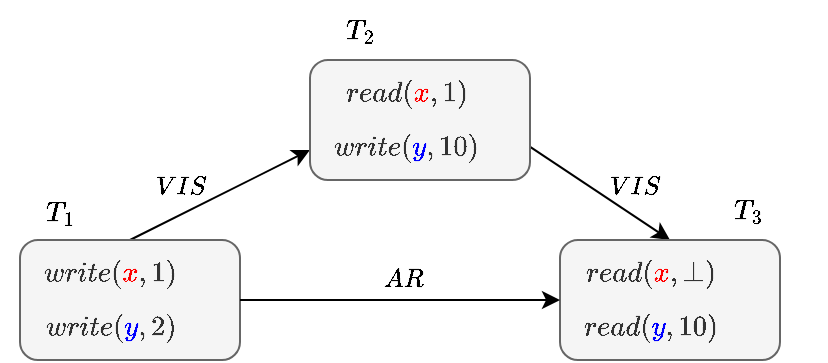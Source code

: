 <mxfile version="26.1.1" pages="4">
  <diagram name="Page-1" id="KLkaHieApgXp6CN8Wqc0">
    <mxGraphModel dx="500" dy="393" grid="1" gridSize="10" guides="1" tooltips="1" connect="1" arrows="1" fold="1" page="1" pageScale="1" pageWidth="1600" pageHeight="900" math="1" shadow="0">
      <root>
        <mxCell id="0" />
        <mxCell id="1" parent="0" />
        <mxCell id="gH2aDhsVP3nrWGN1S9OE-4" value="" style="endArrow=classic;html=1;rounded=0;exitX=0.5;exitY=0;exitDx=0;exitDy=0;entryX=0;entryY=0.75;entryDx=0;entryDy=0;" parent="1" source="gH2aDhsVP3nrWGN1S9OE-13" target="gH2aDhsVP3nrWGN1S9OE-12" edge="1">
          <mxGeometry width="50" height="50" relative="1" as="geometry">
            <mxPoint x="800" y="440" as="sourcePoint" />
            <mxPoint x="838.75" y="410" as="targetPoint" />
          </mxGeometry>
        </mxCell>
        <mxCell id="gH2aDhsVP3nrWGN1S9OE-5" value="$$VIS$$" style="edgeLabel;html=1;align=center;verticalAlign=middle;resizable=0;points=[];labelBackgroundColor=none;" parent="gH2aDhsVP3nrWGN1S9OE-4" vertex="1" connectable="0">
          <mxGeometry x="0.204" y="2" relative="1" as="geometry">
            <mxPoint x="-28" y="2" as="offset" />
          </mxGeometry>
        </mxCell>
        <mxCell id="gH2aDhsVP3nrWGN1S9OE-10" value="" style="endArrow=classic;html=1;rounded=0;entryX=0.5;entryY=0;entryDx=0;entryDy=0;exitX=0.994;exitY=0.715;exitDx=0;exitDy=0;exitPerimeter=0;" parent="1" source="gH2aDhsVP3nrWGN1S9OE-12" target="gH2aDhsVP3nrWGN1S9OE-14" edge="1">
          <mxGeometry width="50" height="50" relative="1" as="geometry">
            <mxPoint x="940" y="410" as="sourcePoint" />
            <mxPoint x="1015" y="465" as="targetPoint" />
          </mxGeometry>
        </mxCell>
        <mxCell id="gH2aDhsVP3nrWGN1S9OE-11" value="$$VIS$$" style="edgeLabel;html=1;align=center;verticalAlign=middle;resizable=0;points=[];labelBackgroundColor=none;" parent="gH2aDhsVP3nrWGN1S9OE-10" vertex="1" connectable="0">
          <mxGeometry x="0.204" y="2" relative="1" as="geometry">
            <mxPoint x="9" y="-7" as="offset" />
          </mxGeometry>
        </mxCell>
        <mxCell id="gH2aDhsVP3nrWGN1S9OE-12" value="&lt;div&gt;&lt;div&gt;&lt;div&gt;$$read(\textcolor{red}{x},1)$$&lt;/div&gt;&lt;div&gt;$$write(\textcolor{blue}{y},10)$$&lt;/div&gt;&lt;/div&gt;&lt;/div&gt;" style="rounded=1;whiteSpace=wrap;html=1;fillColor=#f5f5f5;fontColor=#333333;strokeColor=#666666;align=left;spacingLeft=10;verticalAlign=middle;labelPosition=center;verticalLabelPosition=middle;" parent="1" vertex="1">
          <mxGeometry x="805" y="350" width="110" height="60" as="geometry" />
        </mxCell>
        <mxCell id="gH2aDhsVP3nrWGN1S9OE-13" value="&lt;div&gt;&lt;div&gt;&lt;div&gt;$$write(\textcolor{red}{x},1)$$&lt;/div&gt;&lt;div&gt;$$write(\textcolor{blue}{y},2)$$&lt;/div&gt;&lt;/div&gt;&lt;/div&gt;" style="rounded=1;whiteSpace=wrap;html=1;fillColor=#f5f5f5;fontColor=#333333;strokeColor=#666666;align=left;spacingLeft=10;" parent="1" vertex="1">
          <mxGeometry x="660" y="440" width="110" height="60" as="geometry" />
        </mxCell>
        <mxCell id="gH2aDhsVP3nrWGN1S9OE-14" value="&lt;div&gt;&lt;div&gt;&lt;div&gt;$$read(\textcolor{red}{x},\bot)$$&lt;/div&gt;&lt;div&gt;$$read(\textcolor{blue}{y},10)$$&lt;/div&gt;&lt;/div&gt;&lt;/div&gt;" style="rounded=1;whiteSpace=wrap;html=1;fillColor=#f5f5f5;fontColor=#333333;strokeColor=#666666;align=left;spacingLeft=10;" parent="1" vertex="1">
          <mxGeometry x="930" y="440" width="110" height="60" as="geometry" />
        </mxCell>
        <mxCell id="gH2aDhsVP3nrWGN1S9OE-15" value="$$T_2$$" style="text;html=1;align=center;verticalAlign=middle;whiteSpace=wrap;rounded=0;" parent="1" vertex="1">
          <mxGeometry x="800" y="320" width="60" height="30" as="geometry" />
        </mxCell>
        <mxCell id="gH2aDhsVP3nrWGN1S9OE-20" value="$$T_1$$" style="text;html=1;align=center;verticalAlign=middle;whiteSpace=wrap;rounded=0;" parent="1" vertex="1">
          <mxGeometry x="650" y="411" width="60" height="30" as="geometry" />
        </mxCell>
        <mxCell id="gH2aDhsVP3nrWGN1S9OE-21" value="$$T_3$$" style="text;html=1;align=center;verticalAlign=middle;whiteSpace=wrap;rounded=0;" parent="1" vertex="1">
          <mxGeometry x="994" y="410" width="60" height="30" as="geometry" />
        </mxCell>
        <mxCell id="lW4UB1vvPLfYg9i8oHXR-1" value="" style="endArrow=classic;html=1;rounded=1;exitX=1;exitY=0.5;exitDx=0;exitDy=0;entryX=0;entryY=0.5;entryDx=0;entryDy=0;" edge="1" parent="1" source="gH2aDhsVP3nrWGN1S9OE-13" target="gH2aDhsVP3nrWGN1S9OE-14">
          <mxGeometry width="50" height="50" relative="1" as="geometry">
            <mxPoint x="725" y="450" as="sourcePoint" />
            <mxPoint x="815" y="400" as="targetPoint" />
          </mxGeometry>
        </mxCell>
        <mxCell id="lW4UB1vvPLfYg9i8oHXR-2" value="$$AR$$" style="edgeLabel;html=1;align=center;verticalAlign=middle;resizable=0;points=[];labelBackgroundColor=none;" vertex="1" connectable="0" parent="lW4UB1vvPLfYg9i8oHXR-1">
          <mxGeometry x="0.204" y="2" relative="1" as="geometry">
            <mxPoint x="-16" y="-8" as="offset" />
          </mxGeometry>
        </mxCell>
      </root>
    </mxGraphModel>
  </diagram>
  <diagram id="EiFrXKIhPMpHFhT3u-LA" name="SampleHistory">
    <mxGraphModel dx="708" dy="556" grid="1" gridSize="10" guides="1" tooltips="1" connect="1" arrows="1" fold="1" page="1" pageScale="1" pageWidth="1600" pageHeight="900" math="1" shadow="0">
      <root>
        <mxCell id="0" />
        <mxCell id="1" parent="0" />
        <mxCell id="LaGXRIrzLPaLrsmcCEeN-3" value="" style="endArrow=classic;html=1;rounded=0;entryX=0;entryY=0.5;entryDx=0;entryDy=0;exitX=1;exitY=0.5;exitDx=0;exitDy=0;" edge="1" parent="1" source="LaGXRIrzLPaLrsmcCEeN-6" target="LaGXRIrzLPaLrsmcCEeN-15">
          <mxGeometry width="50" height="50" relative="1" as="geometry">
            <mxPoint x="924" y="384" as="sourcePoint" />
            <mxPoint x="1000" y="436.4" as="targetPoint" />
          </mxGeometry>
        </mxCell>
        <mxCell id="LaGXRIrzLPaLrsmcCEeN-4" value="$$VIS$$" style="edgeLabel;html=1;align=center;verticalAlign=middle;resizable=0;points=[];labelBackgroundColor=none;fontSize=9;fontColor=#004C99;" vertex="1" connectable="0" parent="LaGXRIrzLPaLrsmcCEeN-3">
          <mxGeometry x="0.204" y="2" relative="1" as="geometry">
            <mxPoint x="-13" y="-14" as="offset" />
          </mxGeometry>
        </mxCell>
        <mxCell id="LaGXRIrzLPaLrsmcCEeN-6" value="$$T_1$$" style="rounded=1;whiteSpace=wrap;html=1;fillColor=#f5f5f5;fontColor=#333333;strokeColor=#666666;align=center;spacingLeft=0;" vertex="1" parent="1">
          <mxGeometry x="570" y="270" width="40" height="40" as="geometry" />
        </mxCell>
        <mxCell id="LaGXRIrzLPaLrsmcCEeN-11" value="$$T_6$$" style="rounded=1;whiteSpace=wrap;html=1;fillColor=#f5f5f5;fontColor=#333333;strokeColor=#666666;align=center;spacingLeft=0;" vertex="1" parent="1">
          <mxGeometry x="790" y="300" width="40" height="40" as="geometry" />
        </mxCell>
        <mxCell id="LaGXRIrzLPaLrsmcCEeN-13" value="$$T_3$$" style="rounded=1;whiteSpace=wrap;html=1;fillColor=#f5f5f5;fontColor=#333333;strokeColor=#666666;align=center;spacingLeft=0;" vertex="1" parent="1">
          <mxGeometry x="660" y="330" width="40" height="40" as="geometry" />
        </mxCell>
        <mxCell id="LaGXRIrzLPaLrsmcCEeN-14" value="$$T_4$$" style="rounded=1;whiteSpace=wrap;html=1;fillColor=#f5f5f5;fontColor=#333333;strokeColor=#666666;align=center;spacingLeft=0;" vertex="1" parent="1">
          <mxGeometry x="680" y="410" width="40" height="40" as="geometry" />
        </mxCell>
        <mxCell id="LaGXRIrzLPaLrsmcCEeN-15" value="$$T_2$$" style="rounded=1;whiteSpace=wrap;html=1;fillColor=#f5f5f5;fontColor=#333333;strokeColor=#666666;align=center;spacingLeft=0;" vertex="1" parent="1">
          <mxGeometry x="700" y="220" width="40" height="40" as="geometry" />
        </mxCell>
        <mxCell id="LaGXRIrzLPaLrsmcCEeN-16" value="$$T_5$$" style="rounded=1;whiteSpace=wrap;html=1;fillColor=#f5f5f5;fontColor=#333333;strokeColor=#666666;align=center;spacingLeft=0;" vertex="1" parent="1">
          <mxGeometry x="830" y="410" width="40" height="40" as="geometry" />
        </mxCell>
        <mxCell id="LaGXRIrzLPaLrsmcCEeN-21" value="$$T_7$$" style="rounded=1;whiteSpace=wrap;html=1;fillColor=#f5f5f5;fontColor=#333333;strokeColor=#666666;align=center;spacingLeft=0;" vertex="1" parent="1">
          <mxGeometry x="580" y="400" width="40" height="40" as="geometry" />
        </mxCell>
        <mxCell id="LaGXRIrzLPaLrsmcCEeN-22" value="" style="endArrow=classic;html=1;rounded=0;entryX=0.621;entryY=0.017;entryDx=0;entryDy=0;exitX=0.454;exitY=1.044;exitDx=0;exitDy=0;entryPerimeter=0;exitPerimeter=0;curved=1;" edge="1" parent="1" source="LaGXRIrzLPaLrsmcCEeN-15" target="LaGXRIrzLPaLrsmcCEeN-13">
          <mxGeometry width="50" height="50" relative="1" as="geometry">
            <mxPoint x="620" y="300" as="sourcePoint" />
            <mxPoint x="710" y="250" as="targetPoint" />
          </mxGeometry>
        </mxCell>
        <mxCell id="LaGXRIrzLPaLrsmcCEeN-23" value="$$VIS$$" style="edgeLabel;html=1;align=center;verticalAlign=middle;resizable=0;points=[];labelBackgroundColor=none;fontSize=9;fontColor=#004C99;" vertex="1" connectable="0" parent="LaGXRIrzLPaLrsmcCEeN-22">
          <mxGeometry x="0.204" y="2" relative="1" as="geometry">
            <mxPoint x="-13" y="-14" as="offset" />
          </mxGeometry>
        </mxCell>
        <mxCell id="LaGXRIrzLPaLrsmcCEeN-24" value="" style="endArrow=classic;html=1;rounded=0;entryX=0;entryY=0;entryDx=0;entryDy=0;exitX=1;exitY=0.5;exitDx=0;exitDy=0;" edge="1" parent="1" source="LaGXRIrzLPaLrsmcCEeN-15" target="LaGXRIrzLPaLrsmcCEeN-11">
          <mxGeometry width="50" height="50" relative="1" as="geometry">
            <mxPoint x="728" y="272" as="sourcePoint" />
            <mxPoint x="725" y="341" as="targetPoint" />
          </mxGeometry>
        </mxCell>
        <mxCell id="LaGXRIrzLPaLrsmcCEeN-25" value="$$VIS$$" style="edgeLabel;html=1;align=center;verticalAlign=middle;resizable=0;points=[];labelBackgroundColor=none;fontSize=9;fontColor=#004C99;" vertex="1" connectable="0" parent="LaGXRIrzLPaLrsmcCEeN-24">
          <mxGeometry x="0.204" y="2" relative="1" as="geometry">
            <mxPoint x="8" y="-5" as="offset" />
          </mxGeometry>
        </mxCell>
        <mxCell id="LaGXRIrzLPaLrsmcCEeN-26" value="" style="endArrow=classic;html=1;rounded=0;entryX=0.5;entryY=0;entryDx=0;entryDy=0;exitX=0.5;exitY=1;exitDx=0;exitDy=0;" edge="1" parent="1" source="LaGXRIrzLPaLrsmcCEeN-11" target="LaGXRIrzLPaLrsmcCEeN-16">
          <mxGeometry width="50" height="50" relative="1" as="geometry">
            <mxPoint x="748" y="268" as="sourcePoint" />
            <mxPoint x="808" y="321" as="targetPoint" />
          </mxGeometry>
        </mxCell>
        <mxCell id="LaGXRIrzLPaLrsmcCEeN-27" value="$$VIS$$" style="edgeLabel;html=1;align=center;verticalAlign=middle;resizable=0;points=[];labelBackgroundColor=none;fontSize=9;fontColor=#004C99;" vertex="1" connectable="0" parent="LaGXRIrzLPaLrsmcCEeN-26">
          <mxGeometry x="0.204" y="2" relative="1" as="geometry">
            <mxPoint x="-26" y="-11" as="offset" />
          </mxGeometry>
        </mxCell>
        <mxCell id="LaGXRIrzLPaLrsmcCEeN-35" value="" style="endArrow=classic;html=1;rounded=0;entryX=0.5;entryY=0;entryDx=0;entryDy=0;exitX=0.5;exitY=1;exitDx=0;exitDy=0;curved=1;" edge="1" parent="1" source="LaGXRIrzLPaLrsmcCEeN-13" target="LaGXRIrzLPaLrsmcCEeN-14">
          <mxGeometry width="50" height="50" relative="1" as="geometry">
            <mxPoint x="728" y="272" as="sourcePoint" />
            <mxPoint x="675" y="341" as="targetPoint" />
          </mxGeometry>
        </mxCell>
        <mxCell id="LaGXRIrzLPaLrsmcCEeN-36" value="$$VIS$$" style="edgeLabel;html=1;align=center;verticalAlign=middle;resizable=0;points=[];labelBackgroundColor=none;fontSize=9;fontColor=#004C99;" vertex="1" connectable="0" parent="LaGXRIrzLPaLrsmcCEeN-35">
          <mxGeometry x="0.204" y="2" relative="1" as="geometry">
            <mxPoint x="16" y="-14" as="offset" />
          </mxGeometry>
        </mxCell>
        <mxCell id="LaGXRIrzLPaLrsmcCEeN-37" value="" style="endArrow=classic;html=1;rounded=0;entryX=0.5;entryY=0;entryDx=0;entryDy=0;exitX=0.5;exitY=1;exitDx=0;exitDy=0;curved=1;" edge="1" parent="1" source="LaGXRIrzLPaLrsmcCEeN-6" target="LaGXRIrzLPaLrsmcCEeN-21">
          <mxGeometry width="50" height="50" relative="1" as="geometry">
            <mxPoint x="728" y="272" as="sourcePoint" />
            <mxPoint x="675" y="341" as="targetPoint" />
          </mxGeometry>
        </mxCell>
        <mxCell id="LaGXRIrzLPaLrsmcCEeN-38" value="$$VIS$$" style="edgeLabel;html=1;align=center;verticalAlign=middle;resizable=0;points=[];labelBackgroundColor=none;fontSize=9;fontColor=#004C99;" vertex="1" connectable="0" parent="LaGXRIrzLPaLrsmcCEeN-37">
          <mxGeometry x="0.204" y="2" relative="1" as="geometry">
            <mxPoint x="-18" y="-14" as="offset" />
          </mxGeometry>
        </mxCell>
        <mxCell id="LaGXRIrzLPaLrsmcCEeN-39" value="" style="endArrow=classic;html=1;rounded=0;entryX=0.75;entryY=0;entryDx=0;entryDy=0;exitX=0;exitY=1;exitDx=0;exitDy=0;curved=1;" edge="1" parent="1" source="LaGXRIrzLPaLrsmcCEeN-13" target="LaGXRIrzLPaLrsmcCEeN-21">
          <mxGeometry width="50" height="50" relative="1" as="geometry">
            <mxPoint x="670" y="380" as="sourcePoint" />
            <mxPoint x="710" y="420" as="targetPoint" />
          </mxGeometry>
        </mxCell>
        <mxCell id="LaGXRIrzLPaLrsmcCEeN-40" value="$$VIS$$" style="edgeLabel;html=1;align=center;verticalAlign=middle;resizable=0;points=[];labelBackgroundColor=none;fontSize=9;fontColor=#004C99;" vertex="1" connectable="0" parent="LaGXRIrzLPaLrsmcCEeN-39">
          <mxGeometry x="0.204" y="2" relative="1" as="geometry">
            <mxPoint x="-1" y="-20" as="offset" />
          </mxGeometry>
        </mxCell>
        <mxCell id="LaGXRIrzLPaLrsmcCEeN-42" value="$$T_8$$" style="rounded=1;whiteSpace=wrap;html=1;fillColor=#f5f5f5;fontColor=#333333;strokeColor=#666666;align=center;spacingLeft=0;" vertex="1" parent="1">
          <mxGeometry x="860" y="220" width="40" height="40" as="geometry" />
        </mxCell>
        <mxCell id="LaGXRIrzLPaLrsmcCEeN-43" value="" style="endArrow=classic;html=1;rounded=0;curved=1;exitX=0;exitY=1;exitDx=0;exitDy=0;" edge="1" parent="1" source="LaGXRIrzLPaLrsmcCEeN-42">
          <mxGeometry width="50" height="50" relative="1" as="geometry">
            <mxPoint x="900" y="260" as="sourcePoint" />
            <mxPoint x="830" y="300" as="targetPoint" />
          </mxGeometry>
        </mxCell>
        <mxCell id="LaGXRIrzLPaLrsmcCEeN-44" value="$$VIS$$" style="edgeLabel;html=1;align=center;verticalAlign=middle;resizable=0;points=[];labelBackgroundColor=none;fontSize=9;fontColor=#004C99;" vertex="1" connectable="0" parent="LaGXRIrzLPaLrsmcCEeN-43">
          <mxGeometry x="0.204" y="2" relative="1" as="geometry">
            <mxPoint x="-14" y="-15" as="offset" />
          </mxGeometry>
        </mxCell>
        <mxCell id="LaGXRIrzLPaLrsmcCEeN-45" value="" style="endArrow=classic;html=1;rounded=0;entryX=0;entryY=0.5;entryDx=0;entryDy=0;exitX=1;exitY=0.5;exitDx=0;exitDy=0;" edge="1" parent="1" source="LaGXRIrzLPaLrsmcCEeN-15" target="LaGXRIrzLPaLrsmcCEeN-42">
          <mxGeometry width="50" height="50" relative="1" as="geometry">
            <mxPoint x="750" y="250" as="sourcePoint" />
            <mxPoint x="800" y="310" as="targetPoint" />
          </mxGeometry>
        </mxCell>
        <mxCell id="LaGXRIrzLPaLrsmcCEeN-46" value="$$AR$$" style="edgeLabel;html=1;align=center;verticalAlign=middle;resizable=0;points=[];labelBackgroundColor=none;fontSize=9;fontColor=#994C00;" vertex="1" connectable="0" parent="LaGXRIrzLPaLrsmcCEeN-45">
          <mxGeometry x="0.204" y="2" relative="1" as="geometry">
            <mxPoint x="-2" y="-5" as="offset" />
          </mxGeometry>
        </mxCell>
        <mxCell id="LaGXRIrzLPaLrsmcCEeN-47" value="$$T_9$$" style="rounded=1;whiteSpace=wrap;html=1;fillColor=#f5f5f5;fontColor=#333333;strokeColor=#666666;align=center;spacingLeft=0;" vertex="1" parent="1">
          <mxGeometry x="490" y="340" width="40" height="40" as="geometry" />
        </mxCell>
        <mxCell id="LaGXRIrzLPaLrsmcCEeN-50" value="" style="endArrow=classic;html=1;rounded=0;entryX=0;entryY=0;entryDx=0;entryDy=0;exitX=1;exitY=1;exitDx=0;exitDy=0;curved=1;" edge="1" parent="1" source="LaGXRIrzLPaLrsmcCEeN-47" target="LaGXRIrzLPaLrsmcCEeN-21">
          <mxGeometry width="50" height="50" relative="1" as="geometry">
            <mxPoint x="540" y="350" as="sourcePoint" />
            <mxPoint x="580" y="320" as="targetPoint" />
          </mxGeometry>
        </mxCell>
        <mxCell id="LaGXRIrzLPaLrsmcCEeN-51" value="$$VIS$$" style="edgeLabel;html=1;align=center;verticalAlign=middle;resizable=0;points=[];labelBackgroundColor=none;fontSize=9;fontColor=#004C99;" vertex="1" connectable="0" parent="LaGXRIrzLPaLrsmcCEeN-50">
          <mxGeometry x="0.204" y="2" relative="1" as="geometry">
            <mxPoint x="-11" y="-15" as="offset" />
          </mxGeometry>
        </mxCell>
        <mxCell id="LaGXRIrzLPaLrsmcCEeN-52" value="" style="endArrow=classic;html=1;rounded=0;entryX=0;entryY=1;entryDx=0;entryDy=0;exitX=1;exitY=0;exitDx=0;exitDy=0;" edge="1" parent="1" source="LaGXRIrzLPaLrsmcCEeN-47" target="LaGXRIrzLPaLrsmcCEeN-6">
          <mxGeometry width="50" height="50" relative="1" as="geometry">
            <mxPoint x="750" y="250" as="sourcePoint" />
            <mxPoint x="870" y="250" as="targetPoint" />
          </mxGeometry>
        </mxCell>
        <mxCell id="LaGXRIrzLPaLrsmcCEeN-53" value="$$AR$$" style="edgeLabel;html=1;align=center;verticalAlign=middle;resizable=0;points=[];labelBackgroundColor=none;fontSize=9;fontColor=#994C00;" vertex="1" connectable="0" parent="LaGXRIrzLPaLrsmcCEeN-52">
          <mxGeometry x="0.204" y="2" relative="1" as="geometry">
            <mxPoint x="-16" y="-6" as="offset" />
          </mxGeometry>
        </mxCell>
        <mxCell id="LaGXRIrzLPaLrsmcCEeN-55" value="" style="endArrow=classic;html=1;rounded=0;entryX=0;entryY=0;entryDx=0;entryDy=0;exitX=1;exitY=1;exitDx=0;exitDy=0;" edge="1" parent="1" source="LaGXRIrzLPaLrsmcCEeN-6" target="LaGXRIrzLPaLrsmcCEeN-13">
          <mxGeometry width="50" height="50" relative="1" as="geometry">
            <mxPoint x="540" y="350" as="sourcePoint" />
            <mxPoint x="580" y="320" as="targetPoint" />
          </mxGeometry>
        </mxCell>
        <mxCell id="LaGXRIrzLPaLrsmcCEeN-56" value="$$AR$$" style="edgeLabel;html=1;align=center;verticalAlign=middle;resizable=0;points=[];labelBackgroundColor=none;fontSize=9;fontColor=#994C00;" vertex="1" connectable="0" parent="LaGXRIrzLPaLrsmcCEeN-55">
          <mxGeometry x="0.204" y="2" relative="1" as="geometry">
            <mxPoint x="-7" y="-10" as="offset" />
          </mxGeometry>
        </mxCell>
        <mxCell id="LaGXRIrzLPaLrsmcCEeN-58" value="" style="endArrow=classic;html=1;rounded=0;curved=1;exitX=0.5;exitY=1;exitDx=0;exitDy=0;entryX=0.75;entryY=0;entryDx=0;entryDy=0;" edge="1" parent="1" source="LaGXRIrzLPaLrsmcCEeN-42" target="LaGXRIrzLPaLrsmcCEeN-16">
          <mxGeometry width="50" height="50" relative="1" as="geometry">
            <mxPoint x="870" y="270" as="sourcePoint" />
            <mxPoint x="840" y="310" as="targetPoint" />
          </mxGeometry>
        </mxCell>
        <mxCell id="LaGXRIrzLPaLrsmcCEeN-59" value="$$VIS$$" style="edgeLabel;html=1;align=center;verticalAlign=middle;resizable=0;points=[];labelBackgroundColor=none;fontSize=9;fontColor=#004C99;" vertex="1" connectable="0" parent="LaGXRIrzLPaLrsmcCEeN-58">
          <mxGeometry x="0.204" y="2" relative="1" as="geometry">
            <mxPoint x="-14" y="-15" as="offset" />
          </mxGeometry>
        </mxCell>
      </root>
    </mxGraphModel>
  </diagram>
  <diagram id="jqVZmHS-0DIME8hndh9D" name="LongFork">
    <mxGraphModel dx="641" dy="504" grid="1" gridSize="10" guides="1" tooltips="1" connect="1" arrows="1" fold="1" page="1" pageScale="1" pageWidth="1600" pageHeight="900" math="1" shadow="0">
      <root>
        <mxCell id="0" />
        <mxCell id="1" parent="0" />
        <mxCell id="HH1B-uoHB69C00iYtodw-3" value="" style="endArrow=classic;html=1;rounded=0;entryX=0;entryY=0.5;entryDx=0;entryDy=0;exitX=1;exitY=0.5;exitDx=0;exitDy=0;" edge="1" parent="1" source="HH1B-uoHB69C00iYtodw-5" target="HH1B-uoHB69C00iYtodw-13">
          <mxGeometry width="50" height="50" relative="1" as="geometry">
            <mxPoint x="560" y="360" as="sourcePoint" />
            <mxPoint x="635" y="415" as="targetPoint" />
          </mxGeometry>
        </mxCell>
        <mxCell id="HH1B-uoHB69C00iYtodw-4" value="$$VIS$$" style="edgeLabel;html=1;align=center;verticalAlign=middle;resizable=0;points=[];labelBackgroundColor=none;" vertex="1" connectable="0" parent="HH1B-uoHB69C00iYtodw-3">
          <mxGeometry x="0.204" y="2" relative="1" as="geometry">
            <mxPoint x="-10" y="-7" as="offset" />
          </mxGeometry>
        </mxCell>
        <mxCell id="HH1B-uoHB69C00iYtodw-5" value="&lt;div&gt;&lt;span style=&quot;background-color: transparent; color: light-dark(rgb(51, 51, 51), rgb(193, 193, 193));&quot;&gt;$$write(\textcolor{red}{x},1)$$&lt;/span&gt;&lt;/div&gt;" style="rounded=1;whiteSpace=wrap;html=1;fillColor=#f5f5f5;fontColor=#333333;strokeColor=#666666;align=left;spacingLeft=10;verticalAlign=middle;labelPosition=center;verticalLabelPosition=middle;" vertex="1" parent="1">
          <mxGeometry x="290" y="280" width="110" height="60" as="geometry" />
        </mxCell>
        <mxCell id="HH1B-uoHB69C00iYtodw-6" value="&lt;div&gt;&lt;span style=&quot;background-color: transparent; color: light-dark(rgb(51, 51, 51), rgb(193, 193, 193));&quot;&gt;$$write(\textcolor{blue}{y},2)$$&lt;/span&gt;&lt;/div&gt;" style="rounded=1;whiteSpace=wrap;html=1;fillColor=#f5f5f5;fontColor=#333333;strokeColor=#666666;align=left;spacingLeft=10;" vertex="1" parent="1">
          <mxGeometry x="290" y="390" width="110" height="60" as="geometry" />
        </mxCell>
        <mxCell id="HH1B-uoHB69C00iYtodw-7" value="&lt;div&gt;&lt;div&gt;&lt;div&gt;$$read(\textcolor{red}{x},\bot)$$&lt;/div&gt;&lt;div&gt;$$read(\textcolor{blue}{y},2)$$&lt;/div&gt;&lt;/div&gt;&lt;/div&gt;" style="rounded=1;whiteSpace=wrap;html=1;fillColor=#f5f5f5;fontColor=#333333;strokeColor=#666666;align=left;spacingLeft=10;" vertex="1" parent="1">
          <mxGeometry x="510" y="390" width="110" height="60" as="geometry" />
        </mxCell>
        <mxCell id="HH1B-uoHB69C00iYtodw-8" value="$$T_1$$" style="text;html=1;align=center;verticalAlign=middle;whiteSpace=wrap;rounded=0;" vertex="1" parent="1">
          <mxGeometry x="280" y="250" width="60" height="30" as="geometry" />
        </mxCell>
        <mxCell id="HH1B-uoHB69C00iYtodw-9" value="$$T_2$$" style="text;html=1;align=center;verticalAlign=middle;whiteSpace=wrap;rounded=0;" vertex="1" parent="1">
          <mxGeometry x="280" y="360" width="60" height="30" as="geometry" />
        </mxCell>
        <mxCell id="HH1B-uoHB69C00iYtodw-10" value="$$T_3$$" style="text;html=1;align=center;verticalAlign=middle;whiteSpace=wrap;rounded=0;" vertex="1" parent="1">
          <mxGeometry x="499" y="250" width="60" height="30" as="geometry" />
        </mxCell>
        <mxCell id="HH1B-uoHB69C00iYtodw-13" value="&lt;div&gt;&lt;div&gt;&lt;div&gt;$$read(\textcolor{red}{x},1)$$&lt;/div&gt;&lt;div&gt;$$read(\textcolor{blue}{y},\bot)$$&lt;/div&gt;&lt;/div&gt;&lt;/div&gt;" style="rounded=1;whiteSpace=wrap;html=1;fillColor=#f5f5f5;fontColor=#333333;strokeColor=#666666;align=left;spacingLeft=10;" vertex="1" parent="1">
          <mxGeometry x="510" y="280" width="110" height="60" as="geometry" />
        </mxCell>
        <mxCell id="HH1B-uoHB69C00iYtodw-14" value="" style="endArrow=classic;html=1;rounded=0;entryX=0;entryY=0.5;entryDx=0;entryDy=0;exitX=1;exitY=0.5;exitDx=0;exitDy=0;" edge="1" parent="1" source="HH1B-uoHB69C00iYtodw-6" target="HH1B-uoHB69C00iYtodw-7">
          <mxGeometry width="50" height="50" relative="1" as="geometry">
            <mxPoint x="410" y="320" as="sourcePoint" />
            <mxPoint x="560" y="320" as="targetPoint" />
          </mxGeometry>
        </mxCell>
        <mxCell id="HH1B-uoHB69C00iYtodw-15" value="$$VIS$$" style="edgeLabel;html=1;align=center;verticalAlign=middle;resizable=0;points=[];labelBackgroundColor=none;" vertex="1" connectable="0" parent="HH1B-uoHB69C00iYtodw-14">
          <mxGeometry x="0.204" y="2" relative="1" as="geometry">
            <mxPoint x="-10" y="-7" as="offset" />
          </mxGeometry>
        </mxCell>
        <mxCell id="HH1B-uoHB69C00iYtodw-16" value="$$T_4$$" style="text;html=1;align=center;verticalAlign=middle;whiteSpace=wrap;rounded=0;" vertex="1" parent="1">
          <mxGeometry x="500" y="360" width="60" height="30" as="geometry" />
        </mxCell>
        <mxCell id="HH1B-uoHB69C00iYtodw-19" value="" style="endArrow=classic;html=1;rounded=0;entryX=0.5;entryY=1;entryDx=0;entryDy=0;exitX=0.5;exitY=0;exitDx=0;exitDy=0;" edge="1" parent="1" source="HH1B-uoHB69C00iYtodw-6" target="HH1B-uoHB69C00iYtodw-5">
          <mxGeometry width="50" height="50" relative="1" as="geometry">
            <mxPoint x="345" y="350" as="sourcePoint" />
            <mxPoint x="410" y="380" as="targetPoint" />
          </mxGeometry>
        </mxCell>
        <mxCell id="HH1B-uoHB69C00iYtodw-20" value="$$AR$$" style="edgeLabel;html=1;align=center;verticalAlign=middle;resizable=0;points=[];labelBackgroundColor=none;" vertex="1" connectable="0" parent="HH1B-uoHB69C00iYtodw-19">
          <mxGeometry x="0.204" y="2" relative="1" as="geometry">
            <mxPoint x="17" y="10" as="offset" />
          </mxGeometry>
        </mxCell>
      </root>
    </mxGraphModel>
  </diagram>
  <diagram id="uQm-4dv30bmYEvx06W9f" name="ReadStates">
    <mxGraphModel dx="604" dy="474" grid="1" gridSize="10" guides="1" tooltips="1" connect="1" arrows="1" fold="1" page="1" pageScale="1" pageWidth="1600" pageHeight="900" math="1" shadow="0">
      <root>
        <mxCell id="0" />
        <mxCell id="1" parent="0" />
        <mxCell id="vnEJECslLKtDdsUNpcMM-1" value="" style="endArrow=classic;html=1;rounded=0;exitX=1;exitY=0.5;exitDx=0;exitDy=0;entryX=0;entryY=0.5;entryDx=0;entryDy=0;" edge="1" parent="1" source="vnEJECslLKtDdsUNpcMM-3" target="vnEJECslLKtDdsUNpcMM-38">
          <mxGeometry width="50" height="50" relative="1" as="geometry">
            <mxPoint x="684" y="404" as="sourcePoint" />
            <mxPoint x="430" y="260" as="targetPoint" />
          </mxGeometry>
        </mxCell>
        <mxCell id="vnEJECslLKtDdsUNpcMM-3" value="$$T_1$$" style="rounded=1;whiteSpace=wrap;html=1;fillColor=#f5f5f5;fontColor=#333333;strokeColor=#666666;align=center;spacingLeft=0;" vertex="1" parent="1">
          <mxGeometry x="280" y="238.75" width="40" height="40" as="geometry" />
        </mxCell>
        <mxCell id="vnEJECslLKtDdsUNpcMM-5" value="$$T_3$$" style="rounded=1;whiteSpace=wrap;html=1;fillColor=#f5f5f5;fontColor=#333333;strokeColor=#666666;align=center;spacingLeft=0;" vertex="1" parent="1">
          <mxGeometry x="569" y="239" width="40" height="40" as="geometry" />
        </mxCell>
        <mxCell id="vnEJECslLKtDdsUNpcMM-7" value="$$T_2$$" style="rounded=1;whiteSpace=wrap;html=1;fillColor=#f5f5f5;fontColor=#333333;strokeColor=#666666;align=center;spacingLeft=0;" vertex="1" parent="1">
          <mxGeometry x="422" y="238.75" width="40" height="40" as="geometry" />
        </mxCell>
        <mxCell id="vnEJECslLKtDdsUNpcMM-12" value="" style="endArrow=classic;html=1;rounded=0;exitX=1;exitY=0.5;exitDx=0;exitDy=0;entryX=0;entryY=0.5;entryDx=0;entryDy=0;" edge="1" parent="1" source="vnEJECslLKtDdsUNpcMM-7" target="vnEJECslLKtDdsUNpcMM-40">
          <mxGeometry width="50" height="50" relative="1" as="geometry">
            <mxPoint x="488" y="292" as="sourcePoint" />
            <mxPoint x="510" y="259" as="targetPoint" />
          </mxGeometry>
        </mxCell>
        <mxCell id="vnEJECslLKtDdsUNpcMM-36" value="" style="endArrow=classic;html=1;rounded=0;entryX=0;entryY=0.5;entryDx=0;entryDy=0;exitX=1;exitY=0.5;exitDx=0;exitDy=0;" edge="1" parent="1" source="vnEJECslLKtDdsUNpcMM-5" target="vnEJECslLKtDdsUNpcMM-41">
          <mxGeometry width="50" height="50" relative="1" as="geometry">
            <mxPoint x="510" y="270" as="sourcePoint" />
            <mxPoint x="570" y="270" as="targetPoint" />
          </mxGeometry>
        </mxCell>
        <mxCell id="vnEJECslLKtDdsUNpcMM-38" value="$$s_1$$" style="ellipse;whiteSpace=wrap;html=1;fontSize=10;" vertex="1" parent="1">
          <mxGeometry x="350" y="241" width="35" height="35" as="geometry" />
        </mxCell>
        <mxCell id="vnEJECslLKtDdsUNpcMM-39" value="" style="endArrow=classic;html=1;rounded=0;exitX=1;exitY=0.5;exitDx=0;exitDy=0;entryX=0;entryY=0.5;entryDx=0;entryDy=0;" edge="1" parent="1" source="vnEJECslLKtDdsUNpcMM-38" target="vnEJECslLKtDdsUNpcMM-7">
          <mxGeometry width="50" height="50" relative="1" as="geometry">
            <mxPoint x="330" y="269" as="sourcePoint" />
            <mxPoint x="370" y="269" as="targetPoint" />
          </mxGeometry>
        </mxCell>
        <mxCell id="vnEJECslLKtDdsUNpcMM-40" value="$$s_2$$" style="ellipse;whiteSpace=wrap;html=1;fontSize=10;" vertex="1" parent="1">
          <mxGeometry x="497" y="241.25" width="35" height="35" as="geometry" />
        </mxCell>
        <mxCell id="vnEJECslLKtDdsUNpcMM-41" value="$$s_3$$" style="ellipse;whiteSpace=wrap;html=1;fontSize=10;" vertex="1" parent="1">
          <mxGeometry x="646" y="241.25" width="35" height="35" as="geometry" />
        </mxCell>
        <mxCell id="vnEJECslLKtDdsUNpcMM-43" value="" style="endArrow=classic;html=1;rounded=0;exitX=1;exitY=0.5;exitDx=0;exitDy=0;entryX=0;entryY=0.5;entryDx=0;entryDy=0;" edge="1" parent="1" source="vnEJECslLKtDdsUNpcMM-40" target="vnEJECslLKtDdsUNpcMM-5">
          <mxGeometry width="50" height="50" relative="1" as="geometry">
            <mxPoint x="480" y="269" as="sourcePoint" />
            <mxPoint x="530" y="270" as="targetPoint" />
          </mxGeometry>
        </mxCell>
        <mxCell id="vnEJECslLKtDdsUNpcMM-44" value="$$s_0$$" style="ellipse;whiteSpace=wrap;html=1;fontSize=10;" vertex="1" parent="1">
          <mxGeometry x="210" y="241" width="35" height="35" as="geometry" />
        </mxCell>
        <mxCell id="vnEJECslLKtDdsUNpcMM-45" value="" style="endArrow=classic;html=1;rounded=0;exitX=1;exitY=0.5;exitDx=0;exitDy=0;entryX=0;entryY=0.5;entryDx=0;entryDy=0;" edge="1" parent="1" source="vnEJECslLKtDdsUNpcMM-44" target="vnEJECslLKtDdsUNpcMM-3">
          <mxGeometry width="50" height="50" relative="1" as="geometry">
            <mxPoint x="330" y="269" as="sourcePoint" />
            <mxPoint x="370" y="269" as="targetPoint" />
          </mxGeometry>
        </mxCell>
      </root>
    </mxGraphModel>
  </diagram>
</mxfile>
